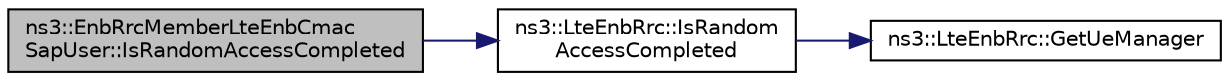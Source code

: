 digraph "ns3::EnbRrcMemberLteEnbCmacSapUser::IsRandomAccessCompleted"
{
 // LATEX_PDF_SIZE
  edge [fontname="Helvetica",fontsize="10",labelfontname="Helvetica",labelfontsize="10"];
  node [fontname="Helvetica",fontsize="10",shape=record];
  rankdir="LR";
  Node1 [label="ns3::EnbRrcMemberLteEnbCmac\lSapUser::IsRandomAccessCompleted",height=0.2,width=0.4,color="black", fillcolor="grey75", style="filled", fontcolor="black",tooltip="Is random access completed function."];
  Node1 -> Node2 [color="midnightblue",fontsize="10",style="solid",fontname="Helvetica"];
  Node2 [label="ns3::LteEnbRrc::IsRandom\lAccessCompleted",height=0.2,width=0.4,color="black", fillcolor="white", style="filled",URL="$classns3_1_1_lte_enb_rrc.html#a135a2cae894033a8b8282a4df7180707",tooltip="Is random access completed function."];
  Node2 -> Node3 [color="midnightblue",fontsize="10",style="solid",fontname="Helvetica"];
  Node3 [label="ns3::LteEnbRrc::GetUeManager",height=0.2,width=0.4,color="black", fillcolor="white", style="filled",URL="$classns3_1_1_lte_enb_rrc.html#a875653948b565dc50b33f6a0434e32d9",tooltip=" "];
}

